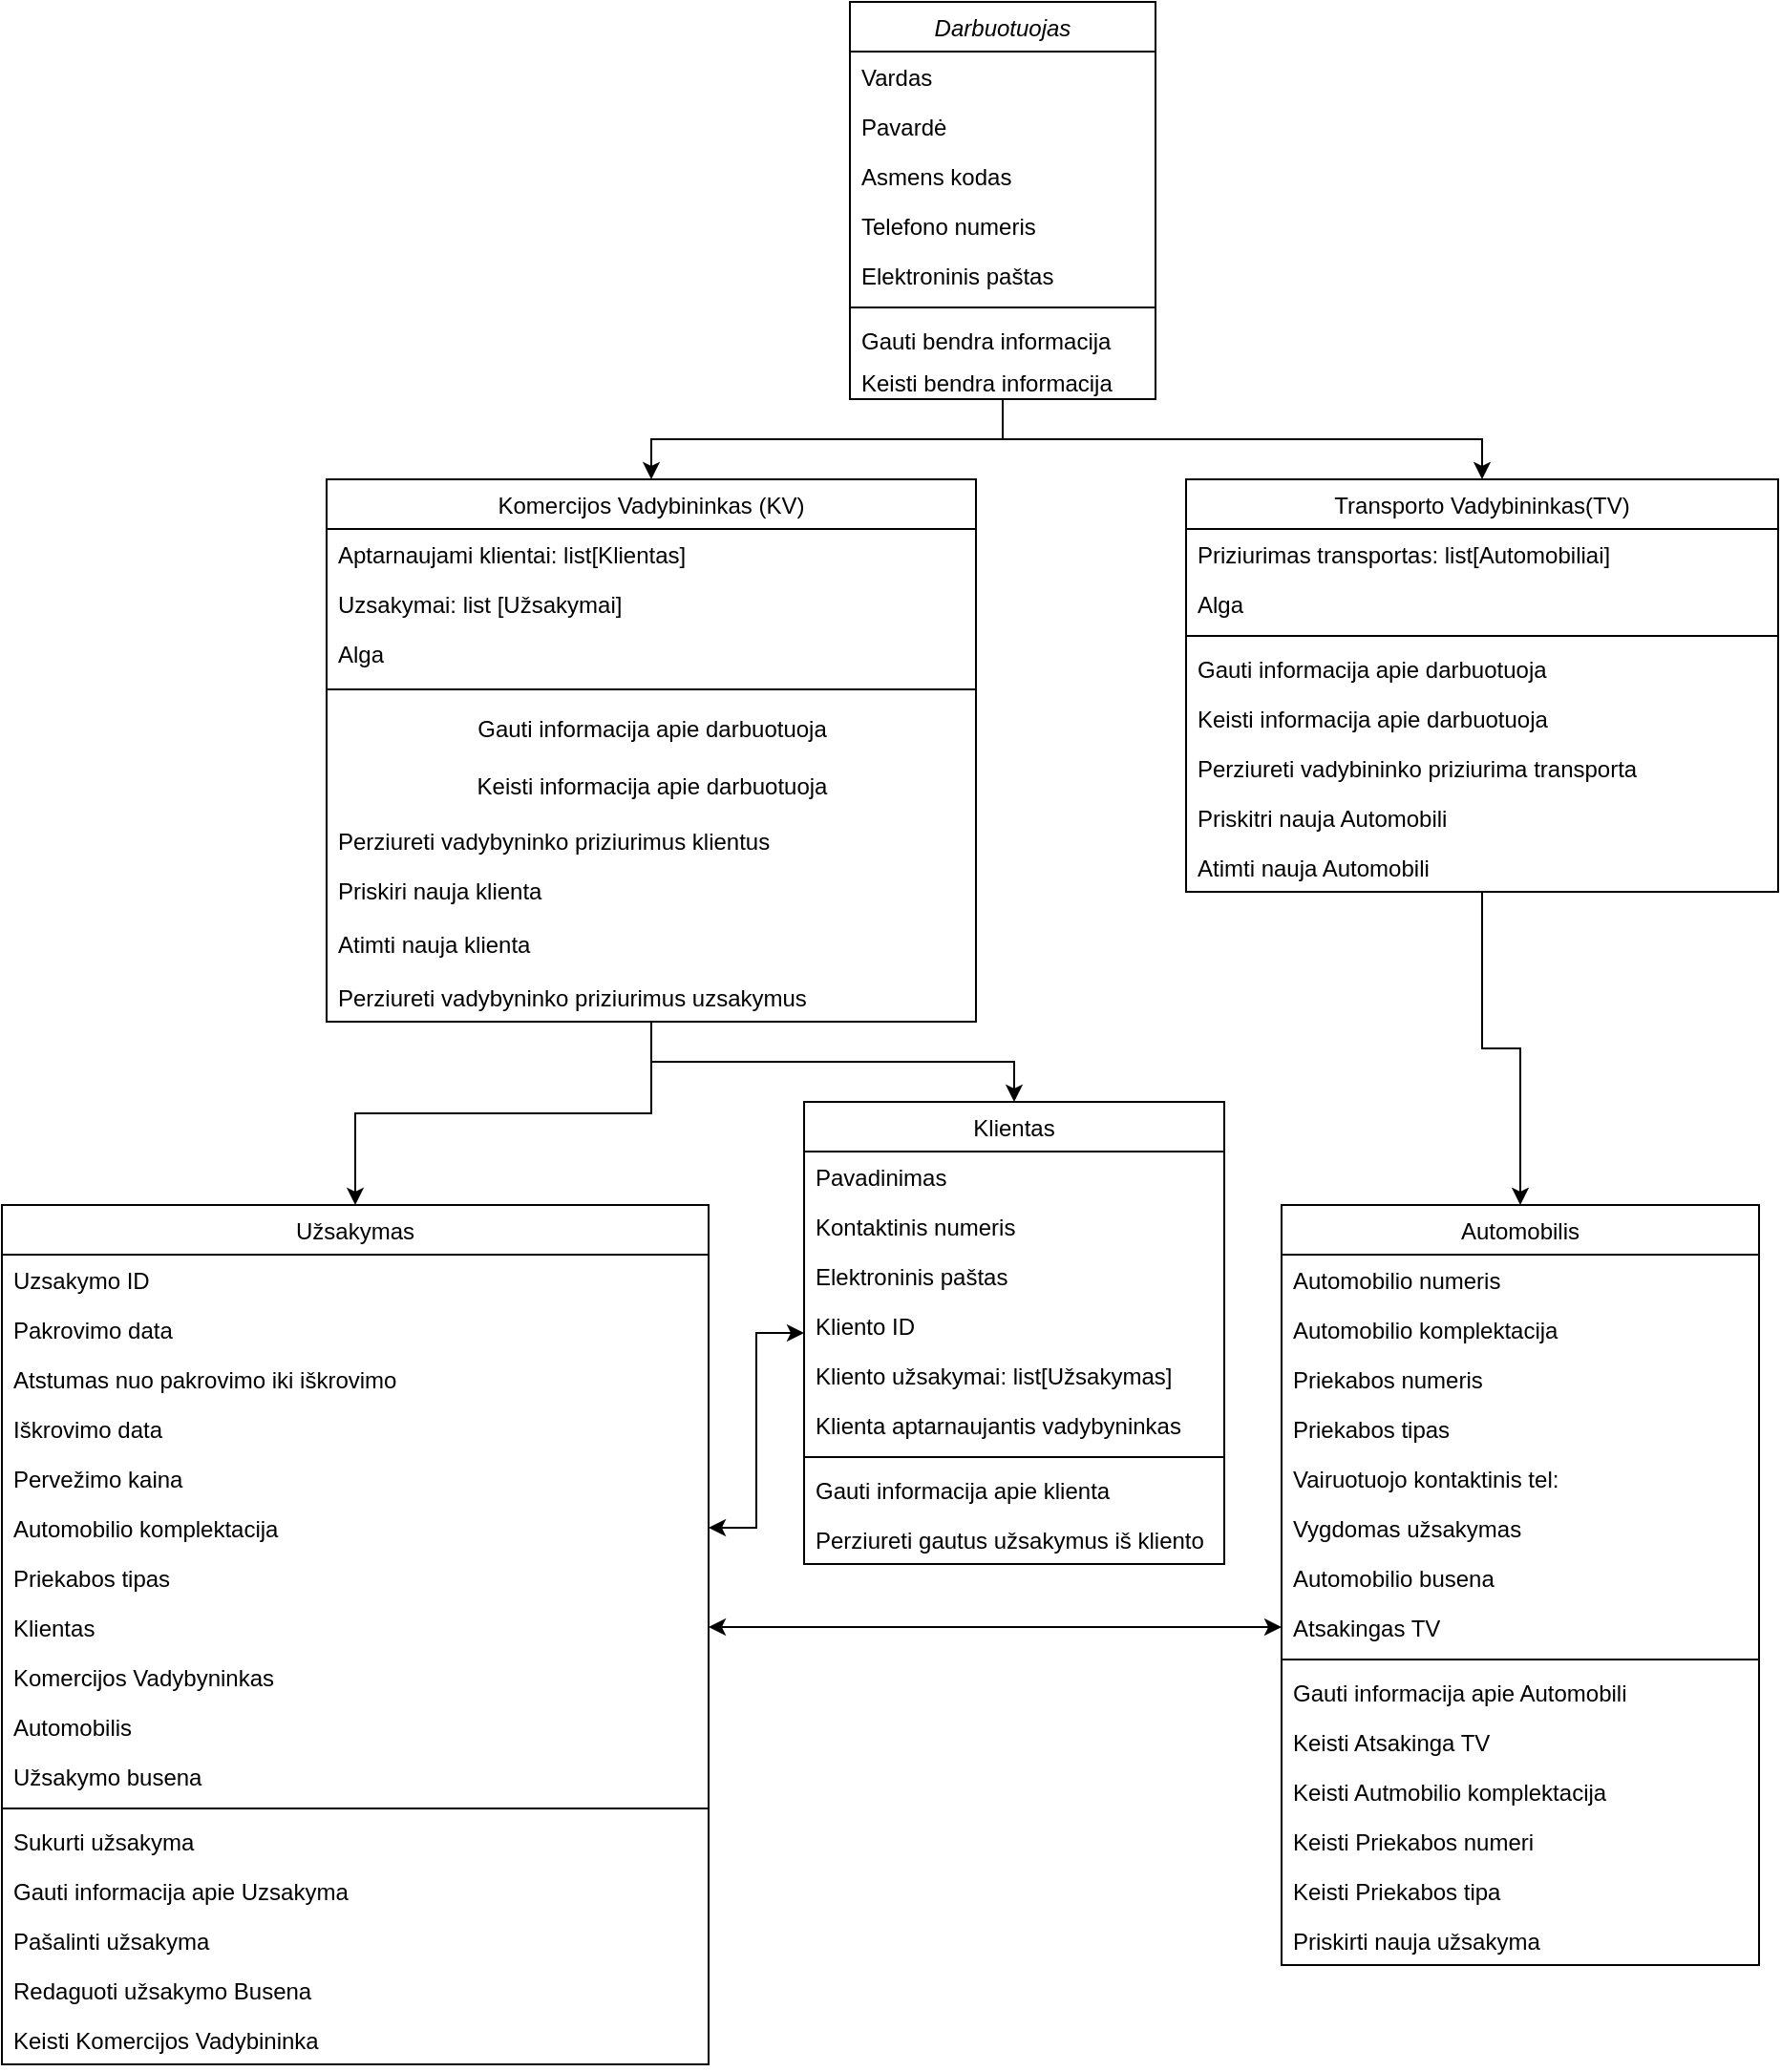 <mxfile version="24.4.10" type="device">
  <diagram id="C5RBs43oDa-KdzZeNtuy" name="Page-1">
    <mxGraphModel dx="2503" dy="2109" grid="1" gridSize="10" guides="0" tooltips="1" connect="1" arrows="1" fold="1" page="1" pageScale="1" pageWidth="827" pageHeight="1169" background="none" math="0" shadow="0">
      <root>
        <mxCell id="WIyWlLk6GJQsqaUBKTNV-0" />
        <mxCell id="WIyWlLk6GJQsqaUBKTNV-1" parent="WIyWlLk6GJQsqaUBKTNV-0" />
        <mxCell id="1IQxqNerof1kyZeijVb4-16" style="edgeStyle=orthogonalEdgeStyle;rounded=0;orthogonalLoop=1;jettySize=auto;html=1;exitX=0.5;exitY=1;exitDx=0;exitDy=0;entryX=0.5;entryY=0;entryDx=0;entryDy=0;" parent="WIyWlLk6GJQsqaUBKTNV-1" source="zkfFHV4jXpPFQw0GAbJ--0" target="zkfFHV4jXpPFQw0GAbJ--13" edge="1">
          <mxGeometry relative="1" as="geometry" />
        </mxCell>
        <mxCell id="1IQxqNerof1kyZeijVb4-63" style="edgeStyle=orthogonalEdgeStyle;rounded=0;orthogonalLoop=1;jettySize=auto;html=1;exitX=0.5;exitY=1;exitDx=0;exitDy=0;" parent="WIyWlLk6GJQsqaUBKTNV-1" source="zkfFHV4jXpPFQw0GAbJ--0" target="zkfFHV4jXpPFQw0GAbJ--6" edge="1">
          <mxGeometry relative="1" as="geometry" />
        </mxCell>
        <mxCell id="zkfFHV4jXpPFQw0GAbJ--0" value="Darbuotuojas" style="swimlane;fontStyle=2;align=center;verticalAlign=top;childLayout=stackLayout;horizontal=1;startSize=26;horizontalStack=0;resizeParent=1;resizeLast=0;collapsible=1;marginBottom=0;rounded=0;shadow=0;strokeWidth=1;" parent="WIyWlLk6GJQsqaUBKTNV-1" vertex="1">
          <mxGeometry x="444" y="-1160" width="160" height="208" as="geometry">
            <mxRectangle x="230" y="140" width="160" height="26" as="alternateBounds" />
          </mxGeometry>
        </mxCell>
        <mxCell id="zkfFHV4jXpPFQw0GAbJ--1" value="Vardas" style="text;align=left;verticalAlign=top;spacingLeft=4;spacingRight=4;overflow=hidden;rotatable=0;points=[[0,0.5],[1,0.5]];portConstraint=eastwest;" parent="zkfFHV4jXpPFQw0GAbJ--0" vertex="1">
          <mxGeometry y="26" width="160" height="26" as="geometry" />
        </mxCell>
        <mxCell id="zkfFHV4jXpPFQw0GAbJ--2" value="Pavardė" style="text;align=left;verticalAlign=top;spacingLeft=4;spacingRight=4;overflow=hidden;rotatable=0;points=[[0,0.5],[1,0.5]];portConstraint=eastwest;rounded=0;shadow=0;html=0;" parent="zkfFHV4jXpPFQw0GAbJ--0" vertex="1">
          <mxGeometry y="52" width="160" height="26" as="geometry" />
        </mxCell>
        <mxCell id="zkfFHV4jXpPFQw0GAbJ--3" value="Asmens kodas" style="text;align=left;verticalAlign=top;spacingLeft=4;spacingRight=4;overflow=hidden;rotatable=0;points=[[0,0.5],[1,0.5]];portConstraint=eastwest;rounded=0;shadow=0;html=0;" parent="zkfFHV4jXpPFQw0GAbJ--0" vertex="1">
          <mxGeometry y="78" width="160" height="26" as="geometry" />
        </mxCell>
        <mxCell id="1IQxqNerof1kyZeijVb4-0" value="Telefono numeris" style="text;align=left;verticalAlign=top;spacingLeft=4;spacingRight=4;overflow=hidden;rotatable=0;points=[[0,0.5],[1,0.5]];portConstraint=eastwest;rounded=0;shadow=0;html=0;" parent="zkfFHV4jXpPFQw0GAbJ--0" vertex="1">
          <mxGeometry y="104" width="160" height="26" as="geometry" />
        </mxCell>
        <mxCell id="1IQxqNerof1kyZeijVb4-75" value="Elektroninis paštas" style="text;align=left;verticalAlign=top;spacingLeft=4;spacingRight=4;overflow=hidden;rotatable=0;points=[[0,0.5],[1,0.5]];portConstraint=eastwest;" parent="zkfFHV4jXpPFQw0GAbJ--0" vertex="1">
          <mxGeometry y="130" width="160" height="26" as="geometry" />
        </mxCell>
        <mxCell id="zkfFHV4jXpPFQw0GAbJ--4" value="" style="line;html=1;strokeWidth=1;align=left;verticalAlign=middle;spacingTop=-1;spacingLeft=3;spacingRight=3;rotatable=0;labelPosition=right;points=[];portConstraint=eastwest;" parent="zkfFHV4jXpPFQw0GAbJ--0" vertex="1">
          <mxGeometry y="156" width="160" height="8" as="geometry" />
        </mxCell>
        <mxCell id="1IQxqNerof1kyZeijVb4-80" value="Gauti bendra informacija" style="text;align=left;verticalAlign=top;spacingLeft=4;spacingRight=4;overflow=hidden;rotatable=0;points=[[0,0.5],[1,0.5]];portConstraint=eastwest;" parent="zkfFHV4jXpPFQw0GAbJ--0" vertex="1">
          <mxGeometry y="164" width="160" height="22" as="geometry" />
        </mxCell>
        <mxCell id="zkfFHV4jXpPFQw0GAbJ--5" value="Keisti bendra informacija" style="text;align=left;verticalAlign=top;spacingLeft=4;spacingRight=4;overflow=hidden;rotatable=0;points=[[0,0.5],[1,0.5]];portConstraint=eastwest;" parent="zkfFHV4jXpPFQw0GAbJ--0" vertex="1">
          <mxGeometry y="186" width="160" height="22" as="geometry" />
        </mxCell>
        <mxCell id="1IQxqNerof1kyZeijVb4-66" style="edgeStyle=orthogonalEdgeStyle;rounded=0;orthogonalLoop=1;jettySize=auto;html=1;exitX=0.5;exitY=1;exitDx=0;exitDy=0;entryX=0.5;entryY=0;entryDx=0;entryDy=0;" parent="WIyWlLk6GJQsqaUBKTNV-1" source="zkfFHV4jXpPFQw0GAbJ--6" target="1IQxqNerof1kyZeijVb4-40" edge="1">
          <mxGeometry relative="1" as="geometry" />
        </mxCell>
        <mxCell id="zkfFHV4jXpPFQw0GAbJ--6" value="Transporto Vadybininkas(TV)" style="swimlane;fontStyle=0;align=center;verticalAlign=top;childLayout=stackLayout;horizontal=1;startSize=26;horizontalStack=0;resizeParent=1;resizeLast=0;collapsible=1;marginBottom=0;rounded=0;shadow=0;strokeWidth=1;" parent="WIyWlLk6GJQsqaUBKTNV-1" vertex="1">
          <mxGeometry x="620" y="-910" width="310" height="216" as="geometry">
            <mxRectangle x="130" y="380" width="160" height="26" as="alternateBounds" />
          </mxGeometry>
        </mxCell>
        <mxCell id="1IQxqNerof1kyZeijVb4-20" value="Priziurimas transportas: list[Automobiliai]" style="text;align=left;verticalAlign=top;spacingLeft=4;spacingRight=4;overflow=hidden;rotatable=0;points=[[0,0.5],[1,0.5]];portConstraint=eastwest;" parent="zkfFHV4jXpPFQw0GAbJ--6" vertex="1">
          <mxGeometry y="26" width="310" height="26" as="geometry" />
        </mxCell>
        <mxCell id="zkfFHV4jXpPFQw0GAbJ--8" value="Alga" style="text;align=left;verticalAlign=top;spacingLeft=4;spacingRight=4;overflow=hidden;rotatable=0;points=[[0,0.5],[1,0.5]];portConstraint=eastwest;rounded=0;shadow=0;html=0;" parent="zkfFHV4jXpPFQw0GAbJ--6" vertex="1">
          <mxGeometry y="52" width="310" height="26" as="geometry" />
        </mxCell>
        <mxCell id="zkfFHV4jXpPFQw0GAbJ--9" value="" style="line;html=1;strokeWidth=1;align=left;verticalAlign=middle;spacingTop=-1;spacingLeft=3;spacingRight=3;rotatable=0;labelPosition=right;points=[];portConstraint=eastwest;" parent="zkfFHV4jXpPFQw0GAbJ--6" vertex="1">
          <mxGeometry y="78" width="310" height="8" as="geometry" />
        </mxCell>
        <mxCell id="1IQxqNerof1kyZeijVb4-24" value="Gauti informacija apie darbuotuoja" style="text;align=left;verticalAlign=top;spacingLeft=4;spacingRight=4;overflow=hidden;rotatable=0;points=[[0,0.5],[1,0.5]];portConstraint=eastwest;rounded=0;shadow=0;html=0;" parent="zkfFHV4jXpPFQw0GAbJ--6" vertex="1">
          <mxGeometry y="86" width="310" height="26" as="geometry" />
        </mxCell>
        <mxCell id="1IQxqNerof1kyZeijVb4-81" value="Keisti informacija apie darbuotuoja" style="text;align=left;verticalAlign=top;spacingLeft=4;spacingRight=4;overflow=hidden;rotatable=0;points=[[0,0.5],[1,0.5]];portConstraint=eastwest;rounded=0;shadow=0;html=0;" parent="zkfFHV4jXpPFQw0GAbJ--6" vertex="1">
          <mxGeometry y="112" width="310" height="26" as="geometry" />
        </mxCell>
        <mxCell id="1IQxqNerof1kyZeijVb4-25" value="Perziureti vadybininko priziurima transporta " style="text;align=left;verticalAlign=top;spacingLeft=4;spacingRight=4;overflow=hidden;rotatable=0;points=[[0,0.5],[1,0.5]];portConstraint=eastwest;rounded=0;shadow=0;html=0;" parent="zkfFHV4jXpPFQw0GAbJ--6" vertex="1">
          <mxGeometry y="138" width="310" height="26" as="geometry" />
        </mxCell>
        <mxCell id="1IQxqNerof1kyZeijVb4-76" value="Priskitri nauja Automobili" style="text;align=left;verticalAlign=top;spacingLeft=4;spacingRight=4;overflow=hidden;rotatable=0;points=[[0,0.5],[1,0.5]];portConstraint=eastwest;rounded=0;shadow=0;html=0;" parent="zkfFHV4jXpPFQw0GAbJ--6" vertex="1">
          <mxGeometry y="164" width="310" height="26" as="geometry" />
        </mxCell>
        <mxCell id="R33RQH4Gj8EaOs6QEGmN-27" value="Atimti nauja Automobili" style="text;align=left;verticalAlign=top;spacingLeft=4;spacingRight=4;overflow=hidden;rotatable=0;points=[[0,0.5],[1,0.5]];portConstraint=eastwest;rounded=0;shadow=0;html=0;" vertex="1" parent="zkfFHV4jXpPFQw0GAbJ--6">
          <mxGeometry y="190" width="310" height="26" as="geometry" />
        </mxCell>
        <mxCell id="R33RQH4Gj8EaOs6QEGmN-24" style="edgeStyle=orthogonalEdgeStyle;rounded=0;orthogonalLoop=1;jettySize=auto;html=1;exitX=0.5;exitY=1;exitDx=0;exitDy=0;entryX=0.5;entryY=0;entryDx=0;entryDy=0;" edge="1" parent="WIyWlLk6GJQsqaUBKTNV-1" source="zkfFHV4jXpPFQw0GAbJ--13" target="1IQxqNerof1kyZeijVb4-31">
          <mxGeometry relative="1" as="geometry" />
        </mxCell>
        <mxCell id="zkfFHV4jXpPFQw0GAbJ--13" value="Komercijos Vadybininkas (KV)" style="swimlane;fontStyle=0;align=center;verticalAlign=top;childLayout=stackLayout;horizontal=1;startSize=26;horizontalStack=0;resizeParent=1;resizeLast=0;collapsible=1;marginBottom=0;rounded=0;shadow=0;strokeWidth=1;" parent="WIyWlLk6GJQsqaUBKTNV-1" vertex="1">
          <mxGeometry x="170" y="-910" width="340" height="284" as="geometry">
            <mxRectangle x="340" y="380" width="170" height="26" as="alternateBounds" />
          </mxGeometry>
        </mxCell>
        <mxCell id="1IQxqNerof1kyZeijVb4-23" value="Aptarnaujami klientai: list[Klientas]" style="text;align=left;verticalAlign=top;spacingLeft=4;spacingRight=4;overflow=hidden;rotatable=0;points=[[0,0.5],[1,0.5]];portConstraint=eastwest;" parent="zkfFHV4jXpPFQw0GAbJ--13" vertex="1">
          <mxGeometry y="26" width="340" height="26" as="geometry" />
        </mxCell>
        <mxCell id="1IQxqNerof1kyZeijVb4-26" value="Uzsakymai: list [Užsakymai]" style="text;align=left;verticalAlign=top;spacingLeft=4;spacingRight=4;overflow=hidden;rotatable=0;points=[[0,0.5],[1,0.5]];portConstraint=eastwest;" parent="zkfFHV4jXpPFQw0GAbJ--13" vertex="1">
          <mxGeometry y="52" width="340" height="26" as="geometry" />
        </mxCell>
        <mxCell id="zkfFHV4jXpPFQw0GAbJ--14" value="Alga" style="text;align=left;verticalAlign=top;spacingLeft=4;spacingRight=4;overflow=hidden;rotatable=0;points=[[0,0.5],[1,0.5]];portConstraint=eastwest;" parent="zkfFHV4jXpPFQw0GAbJ--13" vertex="1">
          <mxGeometry y="78" width="340" height="26" as="geometry" />
        </mxCell>
        <mxCell id="zkfFHV4jXpPFQw0GAbJ--15" value="" style="line;html=1;strokeWidth=1;align=left;verticalAlign=middle;spacingTop=-1;spacingLeft=3;spacingRight=3;rotatable=0;labelPosition=right;points=[];portConstraint=eastwest;" parent="zkfFHV4jXpPFQw0GAbJ--13" vertex="1">
          <mxGeometry y="104" width="340" height="12" as="geometry" />
        </mxCell>
        <mxCell id="1IQxqNerof1kyZeijVb4-28" value="Gauti informacija apie darbuotuoja" style="text;html=1;align=center;verticalAlign=middle;resizable=0;points=[];autosize=1;strokeColor=none;fillColor=none;" parent="zkfFHV4jXpPFQw0GAbJ--13" vertex="1">
          <mxGeometry y="116" width="340" height="30" as="geometry" />
        </mxCell>
        <mxCell id="1IQxqNerof1kyZeijVb4-82" value="Keisti informacija apie darbuotuoja" style="text;html=1;align=center;verticalAlign=middle;resizable=0;points=[];autosize=1;strokeColor=none;fillColor=none;" parent="zkfFHV4jXpPFQw0GAbJ--13" vertex="1">
          <mxGeometry y="146" width="340" height="30" as="geometry" />
        </mxCell>
        <mxCell id="1IQxqNerof1kyZeijVb4-29" value="Perziureti vadybyninko priziurimus klientus" style="text;align=left;verticalAlign=top;spacingLeft=4;spacingRight=4;overflow=hidden;rotatable=0;points=[[0,0.5],[1,0.5]];portConstraint=eastwest;" parent="zkfFHV4jXpPFQw0GAbJ--13" vertex="1">
          <mxGeometry y="176" width="340" height="26" as="geometry" />
        </mxCell>
        <mxCell id="1IQxqNerof1kyZeijVb4-77" value="Priskiri nauja klienta " style="text;align=left;verticalAlign=top;spacingLeft=4;spacingRight=4;overflow=hidden;rotatable=0;points=[[0,0.5],[1,0.5]];portConstraint=eastwest;" parent="zkfFHV4jXpPFQw0GAbJ--13" vertex="1">
          <mxGeometry y="202" width="340" height="28" as="geometry" />
        </mxCell>
        <mxCell id="R33RQH4Gj8EaOs6QEGmN-26" value="Atimti nauja klienta" style="text;align=left;verticalAlign=top;spacingLeft=4;spacingRight=4;overflow=hidden;rotatable=0;points=[[0,0.5],[1,0.5]];portConstraint=eastwest;" vertex="1" parent="zkfFHV4jXpPFQw0GAbJ--13">
          <mxGeometry y="230" width="340" height="28" as="geometry" />
        </mxCell>
        <mxCell id="1IQxqNerof1kyZeijVb4-30" value="Perziureti vadybyninko priziurimus uzsakymus" style="text;align=left;verticalAlign=top;spacingLeft=4;spacingRight=4;overflow=hidden;rotatable=0;points=[[0,0.5],[1,0.5]];portConstraint=eastwest;" parent="zkfFHV4jXpPFQw0GAbJ--13" vertex="1">
          <mxGeometry y="258" width="340" height="26" as="geometry" />
        </mxCell>
        <mxCell id="1IQxqNerof1kyZeijVb4-31" value="Užsakymas" style="swimlane;fontStyle=0;align=center;verticalAlign=top;childLayout=stackLayout;horizontal=1;startSize=26;horizontalStack=0;resizeParent=1;resizeLast=0;collapsible=1;marginBottom=0;rounded=0;shadow=0;strokeWidth=1;" parent="WIyWlLk6GJQsqaUBKTNV-1" vertex="1">
          <mxGeometry y="-530" width="370" height="450" as="geometry">
            <mxRectangle x="550" y="140" width="160" height="26" as="alternateBounds" />
          </mxGeometry>
        </mxCell>
        <mxCell id="1IQxqNerof1kyZeijVb4-32" value="Uzsakymo ID" style="text;align=left;verticalAlign=top;spacingLeft=4;spacingRight=4;overflow=hidden;rotatable=0;points=[[0,0.5],[1,0.5]];portConstraint=eastwest;" parent="1IQxqNerof1kyZeijVb4-31" vertex="1">
          <mxGeometry y="26" width="370" height="26" as="geometry" />
        </mxCell>
        <mxCell id="1IQxqNerof1kyZeijVb4-33" value="Pakrovimo data" style="text;align=left;verticalAlign=top;spacingLeft=4;spacingRight=4;overflow=hidden;rotatable=0;points=[[0,0.5],[1,0.5]];portConstraint=eastwest;rounded=0;shadow=0;html=0;" parent="1IQxqNerof1kyZeijVb4-31" vertex="1">
          <mxGeometry y="52" width="370" height="26" as="geometry" />
        </mxCell>
        <mxCell id="1IQxqNerof1kyZeijVb4-69" value="Atstumas nuo pakrovimo iki iškrovimo" style="text;align=left;verticalAlign=top;spacingLeft=4;spacingRight=4;overflow=hidden;rotatable=0;points=[[0,0.5],[1,0.5]];portConstraint=eastwest;rounded=0;shadow=0;html=0;" parent="1IQxqNerof1kyZeijVb4-31" vertex="1">
          <mxGeometry y="78" width="370" height="26" as="geometry" />
        </mxCell>
        <mxCell id="1IQxqNerof1kyZeijVb4-68" value="Iškrovimo data" style="text;align=left;verticalAlign=top;spacingLeft=4;spacingRight=4;overflow=hidden;rotatable=0;points=[[0,0.5],[1,0.5]];portConstraint=eastwest;rounded=0;shadow=0;html=0;" parent="1IQxqNerof1kyZeijVb4-31" vertex="1">
          <mxGeometry y="104" width="370" height="26" as="geometry" />
        </mxCell>
        <mxCell id="1IQxqNerof1kyZeijVb4-34" value="Pervežimo kaina" style="text;align=left;verticalAlign=top;spacingLeft=4;spacingRight=4;overflow=hidden;rotatable=0;points=[[0,0.5],[1,0.5]];portConstraint=eastwest;rounded=0;shadow=0;html=0;" parent="1IQxqNerof1kyZeijVb4-31" vertex="1">
          <mxGeometry y="130" width="370" height="26" as="geometry" />
        </mxCell>
        <mxCell id="1IQxqNerof1kyZeijVb4-35" value="Automobilio komplektacija" style="text;align=left;verticalAlign=top;spacingLeft=4;spacingRight=4;overflow=hidden;rotatable=0;points=[[0,0.5],[1,0.5]];portConstraint=eastwest;rounded=0;shadow=0;html=0;" parent="1IQxqNerof1kyZeijVb4-31" vertex="1">
          <mxGeometry y="156" width="370" height="26" as="geometry" />
        </mxCell>
        <mxCell id="1IQxqNerof1kyZeijVb4-70" value="Priekabos tipas" style="text;align=left;verticalAlign=top;spacingLeft=4;spacingRight=4;overflow=hidden;rotatable=0;points=[[0,0.5],[1,0.5]];portConstraint=eastwest;rounded=0;shadow=0;html=0;" parent="1IQxqNerof1kyZeijVb4-31" vertex="1">
          <mxGeometry y="182" width="370" height="26" as="geometry" />
        </mxCell>
        <mxCell id="1IQxqNerof1kyZeijVb4-73" value="Klientas" style="text;align=left;verticalAlign=top;spacingLeft=4;spacingRight=4;overflow=hidden;rotatable=0;points=[[0,0.5],[1,0.5]];portConstraint=eastwest;rounded=0;shadow=0;html=0;" parent="1IQxqNerof1kyZeijVb4-31" vertex="1">
          <mxGeometry y="208" width="370" height="26" as="geometry" />
        </mxCell>
        <mxCell id="1IQxqNerof1kyZeijVb4-72" value="Komercijos Vadybyninkas" style="text;align=left;verticalAlign=top;spacingLeft=4;spacingRight=4;overflow=hidden;rotatable=0;points=[[0,0.5],[1,0.5]];portConstraint=eastwest;rounded=0;shadow=0;html=0;" parent="1IQxqNerof1kyZeijVb4-31" vertex="1">
          <mxGeometry y="234" width="370" height="26" as="geometry" />
        </mxCell>
        <mxCell id="1IQxqNerof1kyZeijVb4-71" value="Automobilis" style="text;align=left;verticalAlign=top;spacingLeft=4;spacingRight=4;overflow=hidden;rotatable=0;points=[[0,0.5],[1,0.5]];portConstraint=eastwest;rounded=0;shadow=0;html=0;" parent="1IQxqNerof1kyZeijVb4-31" vertex="1">
          <mxGeometry y="260" width="370" height="26" as="geometry" />
        </mxCell>
        <mxCell id="1IQxqNerof1kyZeijVb4-36" value="Užsakymo busena" style="text;align=left;verticalAlign=top;spacingLeft=4;spacingRight=4;overflow=hidden;rotatable=0;points=[[0,0.5],[1,0.5]];portConstraint=eastwest;rounded=0;shadow=0;html=0;" parent="1IQxqNerof1kyZeijVb4-31" vertex="1">
          <mxGeometry y="286" width="370" height="26" as="geometry" />
        </mxCell>
        <mxCell id="1IQxqNerof1kyZeijVb4-37" value="" style="line;html=1;strokeWidth=1;align=left;verticalAlign=middle;spacingTop=-1;spacingLeft=3;spacingRight=3;rotatable=0;labelPosition=right;points=[];portConstraint=eastwest;" parent="1IQxqNerof1kyZeijVb4-31" vertex="1">
          <mxGeometry y="312" width="370" height="8" as="geometry" />
        </mxCell>
        <mxCell id="1IQxqNerof1kyZeijVb4-38" value="Sukurti užsakyma" style="text;align=left;verticalAlign=top;spacingLeft=4;spacingRight=4;overflow=hidden;rotatable=0;points=[[0,0.5],[1,0.5]];portConstraint=eastwest;" parent="1IQxqNerof1kyZeijVb4-31" vertex="1">
          <mxGeometry y="320" width="370" height="26" as="geometry" />
        </mxCell>
        <mxCell id="R33RQH4Gj8EaOs6QEGmN-29" value="Gauti informacija apie Uzsakyma" style="text;align=left;verticalAlign=top;spacingLeft=4;spacingRight=4;overflow=hidden;rotatable=0;points=[[0,0.5],[1,0.5]];portConstraint=eastwest;" vertex="1" parent="1IQxqNerof1kyZeijVb4-31">
          <mxGeometry y="346" width="370" height="26" as="geometry" />
        </mxCell>
        <mxCell id="lG9l3AgN7c1VvWPnp3Uq-0" value="Pašalinti užsakyma" style="text;align=left;verticalAlign=top;spacingLeft=4;spacingRight=4;overflow=hidden;rotatable=0;points=[[0,0.5],[1,0.5]];portConstraint=eastwest;" parent="1IQxqNerof1kyZeijVb4-31" vertex="1">
          <mxGeometry y="372" width="370" height="26" as="geometry" />
        </mxCell>
        <mxCell id="1IQxqNerof1kyZeijVb4-85" value="Redaguoti užsakymo Busena" style="text;align=left;verticalAlign=top;spacingLeft=4;spacingRight=4;overflow=hidden;rotatable=0;points=[[0,0.5],[1,0.5]];portConstraint=eastwest;" parent="1IQxqNerof1kyZeijVb4-31" vertex="1">
          <mxGeometry y="398" width="370" height="26" as="geometry" />
        </mxCell>
        <mxCell id="R33RQH4Gj8EaOs6QEGmN-17" value="Keisti Komercijos Vadybininka" style="text;align=left;verticalAlign=top;spacingLeft=4;spacingRight=4;overflow=hidden;rotatable=0;points=[[0,0.5],[1,0.5]];portConstraint=eastwest;" vertex="1" parent="1IQxqNerof1kyZeijVb4-31">
          <mxGeometry y="424" width="370" height="26" as="geometry" />
        </mxCell>
        <mxCell id="1IQxqNerof1kyZeijVb4-40" value="Automobilis" style="swimlane;fontStyle=0;align=center;verticalAlign=top;childLayout=stackLayout;horizontal=1;startSize=26;horizontalStack=0;resizeParent=1;resizeLast=0;collapsible=1;marginBottom=0;rounded=0;shadow=0;strokeWidth=1;" parent="WIyWlLk6GJQsqaUBKTNV-1" vertex="1">
          <mxGeometry x="670" y="-530" width="250" height="398" as="geometry">
            <mxRectangle x="550" y="140" width="160" height="26" as="alternateBounds" />
          </mxGeometry>
        </mxCell>
        <mxCell id="1IQxqNerof1kyZeijVb4-41" value="Automobilio numeris" style="text;align=left;verticalAlign=top;spacingLeft=4;spacingRight=4;overflow=hidden;rotatable=0;points=[[0,0.5],[1,0.5]];portConstraint=eastwest;" parent="1IQxqNerof1kyZeijVb4-40" vertex="1">
          <mxGeometry y="26" width="250" height="26" as="geometry" />
        </mxCell>
        <mxCell id="1IQxqNerof1kyZeijVb4-54" value="Automobilio komplektacija" style="text;align=left;verticalAlign=top;spacingLeft=4;spacingRight=4;overflow=hidden;rotatable=0;points=[[0,0.5],[1,0.5]];portConstraint=eastwest;" parent="1IQxqNerof1kyZeijVb4-40" vertex="1">
          <mxGeometry y="52" width="250" height="26" as="geometry" />
        </mxCell>
        <mxCell id="1IQxqNerof1kyZeijVb4-44" value="Priekabos numeris" style="text;align=left;verticalAlign=top;spacingLeft=4;spacingRight=4;overflow=hidden;rotatable=0;points=[[0,0.5],[1,0.5]];portConstraint=eastwest;rounded=0;shadow=0;html=0;" parent="1IQxqNerof1kyZeijVb4-40" vertex="1">
          <mxGeometry y="78" width="250" height="26" as="geometry" />
        </mxCell>
        <mxCell id="1IQxqNerof1kyZeijVb4-53" value="Priekabos tipas" style="text;align=left;verticalAlign=top;spacingLeft=4;spacingRight=4;overflow=hidden;rotatable=0;points=[[0,0.5],[1,0.5]];portConstraint=eastwest;rounded=0;shadow=0;html=0;" parent="1IQxqNerof1kyZeijVb4-40" vertex="1">
          <mxGeometry y="104" width="250" height="26" as="geometry" />
        </mxCell>
        <mxCell id="1IQxqNerof1kyZeijVb4-55" value="Vairuotuojo kontaktinis tel:" style="text;align=left;verticalAlign=top;spacingLeft=4;spacingRight=4;overflow=hidden;rotatable=0;points=[[0,0.5],[1,0.5]];portConstraint=eastwest;rounded=0;shadow=0;html=0;" parent="1IQxqNerof1kyZeijVb4-40" vertex="1">
          <mxGeometry y="130" width="250" height="26" as="geometry" />
        </mxCell>
        <mxCell id="1IQxqNerof1kyZeijVb4-56" value="Vygdomas užsakymas" style="text;align=left;verticalAlign=top;spacingLeft=4;spacingRight=4;overflow=hidden;rotatable=0;points=[[0,0.5],[1,0.5]];portConstraint=eastwest;rounded=0;shadow=0;html=0;" parent="1IQxqNerof1kyZeijVb4-40" vertex="1">
          <mxGeometry y="156" width="250" height="26" as="geometry" />
        </mxCell>
        <mxCell id="1IQxqNerof1kyZeijVb4-45" value="Automobilio busena" style="text;align=left;verticalAlign=top;spacingLeft=4;spacingRight=4;overflow=hidden;rotatable=0;points=[[0,0.5],[1,0.5]];portConstraint=eastwest;rounded=0;shadow=0;html=0;" parent="1IQxqNerof1kyZeijVb4-40" vertex="1">
          <mxGeometry y="182" width="250" height="26" as="geometry" />
        </mxCell>
        <mxCell id="1IQxqNerof1kyZeijVb4-74" value="Atsakingas TV" style="text;align=left;verticalAlign=top;spacingLeft=4;spacingRight=4;overflow=hidden;rotatable=0;points=[[0,0.5],[1,0.5]];portConstraint=eastwest;rounded=0;shadow=0;html=0;" parent="1IQxqNerof1kyZeijVb4-40" vertex="1">
          <mxGeometry y="208" width="250" height="26" as="geometry" />
        </mxCell>
        <mxCell id="1IQxqNerof1kyZeijVb4-46" value="" style="line;html=1;strokeWidth=1;align=left;verticalAlign=middle;spacingTop=-1;spacingLeft=3;spacingRight=3;rotatable=0;labelPosition=right;points=[];portConstraint=eastwest;" parent="1IQxqNerof1kyZeijVb4-40" vertex="1">
          <mxGeometry y="234" width="250" height="8" as="geometry" />
        </mxCell>
        <mxCell id="1IQxqNerof1kyZeijVb4-47" value="Gauti informacija apie Automobili" style="text;align=left;verticalAlign=top;spacingLeft=4;spacingRight=4;overflow=hidden;rotatable=0;points=[[0,0.5],[1,0.5]];portConstraint=eastwest;" parent="1IQxqNerof1kyZeijVb4-40" vertex="1">
          <mxGeometry y="242" width="250" height="26" as="geometry" />
        </mxCell>
        <mxCell id="1IQxqNerof1kyZeijVb4-86" value="Keisti Atsakinga TV" style="text;align=left;verticalAlign=top;spacingLeft=4;spacingRight=4;overflow=hidden;rotatable=0;points=[[0,0.5],[1,0.5]];portConstraint=eastwest;" parent="1IQxqNerof1kyZeijVb4-40" vertex="1">
          <mxGeometry y="268" width="250" height="26" as="geometry" />
        </mxCell>
        <mxCell id="R33RQH4Gj8EaOs6QEGmN-19" value="Keisti Autmobilio komplektacija" style="text;align=left;verticalAlign=top;spacingLeft=4;spacingRight=4;overflow=hidden;rotatable=0;points=[[0,0.5],[1,0.5]];portConstraint=eastwest;" vertex="1" parent="1IQxqNerof1kyZeijVb4-40">
          <mxGeometry y="294" width="250" height="26" as="geometry" />
        </mxCell>
        <mxCell id="R33RQH4Gj8EaOs6QEGmN-20" value="Keisti Priekabos numeri" style="text;align=left;verticalAlign=top;spacingLeft=4;spacingRight=4;overflow=hidden;rotatable=0;points=[[0,0.5],[1,0.5]];portConstraint=eastwest;" vertex="1" parent="1IQxqNerof1kyZeijVb4-40">
          <mxGeometry y="320" width="250" height="26" as="geometry" />
        </mxCell>
        <mxCell id="R33RQH4Gj8EaOs6QEGmN-21" value="Keisti Priekabos tipa" style="text;align=left;verticalAlign=top;spacingLeft=4;spacingRight=4;overflow=hidden;rotatable=0;points=[[0,0.5],[1,0.5]];portConstraint=eastwest;" vertex="1" parent="1IQxqNerof1kyZeijVb4-40">
          <mxGeometry y="346" width="250" height="26" as="geometry" />
        </mxCell>
        <mxCell id="1IQxqNerof1kyZeijVb4-48" value="Priskirti nauja užsakyma" style="text;align=left;verticalAlign=top;spacingLeft=4;spacingRight=4;overflow=hidden;rotatable=0;points=[[0,0.5],[1,0.5]];portConstraint=eastwest;" parent="1IQxqNerof1kyZeijVb4-40" vertex="1">
          <mxGeometry y="372" width="250" height="26" as="geometry" />
        </mxCell>
        <mxCell id="R33RQH4Gj8EaOs6QEGmN-0" value="" style="edgeStyle=orthogonalEdgeStyle;rounded=0;orthogonalLoop=1;jettySize=auto;html=1;exitX=0.5;exitY=1;exitDx=0;exitDy=0;entryX=0.5;entryY=0;entryDx=0;entryDy=0;" edge="1" parent="WIyWlLk6GJQsqaUBKTNV-1" source="zkfFHV4jXpPFQw0GAbJ--13" target="zkfFHV4jXpPFQw0GAbJ--17">
          <mxGeometry relative="1" as="geometry">
            <mxPoint x="190" y="-640" as="sourcePoint" />
            <mxPoint x="435" y="-380" as="targetPoint" />
          </mxGeometry>
        </mxCell>
        <mxCell id="R33RQH4Gj8EaOs6QEGmN-25" style="edgeStyle=orthogonalEdgeStyle;rounded=0;orthogonalLoop=1;jettySize=auto;html=1;entryX=1;entryY=0.5;entryDx=0;entryDy=0;startArrow=classic;startFill=1;" edge="1" parent="WIyWlLk6GJQsqaUBKTNV-1" source="zkfFHV4jXpPFQw0GAbJ--17" target="1IQxqNerof1kyZeijVb4-35">
          <mxGeometry relative="1" as="geometry" />
        </mxCell>
        <mxCell id="zkfFHV4jXpPFQw0GAbJ--17" value="Klientas" style="swimlane;fontStyle=0;align=center;verticalAlign=top;childLayout=stackLayout;horizontal=1;startSize=26;horizontalStack=0;resizeParent=1;resizeLast=0;collapsible=1;marginBottom=0;rounded=0;shadow=0;strokeWidth=1;" parent="WIyWlLk6GJQsqaUBKTNV-1" vertex="1">
          <mxGeometry x="420" y="-584" width="220" height="242" as="geometry">
            <mxRectangle x="550" y="140" width="160" height="26" as="alternateBounds" />
          </mxGeometry>
        </mxCell>
        <mxCell id="zkfFHV4jXpPFQw0GAbJ--18" value="Pavadinimas" style="text;align=left;verticalAlign=top;spacingLeft=4;spacingRight=4;overflow=hidden;rotatable=0;points=[[0,0.5],[1,0.5]];portConstraint=eastwest;" parent="zkfFHV4jXpPFQw0GAbJ--17" vertex="1">
          <mxGeometry y="26" width="220" height="26" as="geometry" />
        </mxCell>
        <mxCell id="zkfFHV4jXpPFQw0GAbJ--19" value="Kontaktinis numeris" style="text;align=left;verticalAlign=top;spacingLeft=4;spacingRight=4;overflow=hidden;rotatable=0;points=[[0,0.5],[1,0.5]];portConstraint=eastwest;rounded=0;shadow=0;html=0;" parent="zkfFHV4jXpPFQw0GAbJ--17" vertex="1">
          <mxGeometry y="52" width="220" height="26" as="geometry" />
        </mxCell>
        <mxCell id="zkfFHV4jXpPFQw0GAbJ--20" value="Elektroninis paštas" style="text;align=left;verticalAlign=top;spacingLeft=4;spacingRight=4;overflow=hidden;rotatable=0;points=[[0,0.5],[1,0.5]];portConstraint=eastwest;rounded=0;shadow=0;html=0;" parent="zkfFHV4jXpPFQw0GAbJ--17" vertex="1">
          <mxGeometry y="78" width="220" height="26" as="geometry" />
        </mxCell>
        <mxCell id="zkfFHV4jXpPFQw0GAbJ--21" value="Kliento ID" style="text;align=left;verticalAlign=top;spacingLeft=4;spacingRight=4;overflow=hidden;rotatable=0;points=[[0,0.5],[1,0.5]];portConstraint=eastwest;rounded=0;shadow=0;html=0;" parent="zkfFHV4jXpPFQw0GAbJ--17" vertex="1">
          <mxGeometry y="104" width="220" height="26" as="geometry" />
        </mxCell>
        <mxCell id="1IQxqNerof1kyZeijVb4-49" value="Kliento užsakymai: list[Užsakymas]" style="text;align=left;verticalAlign=top;spacingLeft=4;spacingRight=4;overflow=hidden;rotatable=0;points=[[0,0.5],[1,0.5]];portConstraint=eastwest;rounded=0;shadow=0;html=0;" parent="zkfFHV4jXpPFQw0GAbJ--17" vertex="1">
          <mxGeometry y="130" width="220" height="26" as="geometry" />
        </mxCell>
        <mxCell id="1IQxqNerof1kyZeijVb4-50" value="Klienta aptarnaujantis vadybyninkas" style="text;align=left;verticalAlign=top;spacingLeft=4;spacingRight=4;overflow=hidden;rotatable=0;points=[[0,0.5],[1,0.5]];portConstraint=eastwest;rounded=0;shadow=0;html=0;" parent="zkfFHV4jXpPFQw0GAbJ--17" vertex="1">
          <mxGeometry y="156" width="220" height="26" as="geometry" />
        </mxCell>
        <mxCell id="zkfFHV4jXpPFQw0GAbJ--23" value="" style="line;html=1;strokeWidth=1;align=left;verticalAlign=middle;spacingTop=-1;spacingLeft=3;spacingRight=3;rotatable=0;labelPosition=right;points=[];portConstraint=eastwest;" parent="zkfFHV4jXpPFQw0GAbJ--17" vertex="1">
          <mxGeometry y="182" width="220" height="8" as="geometry" />
        </mxCell>
        <mxCell id="zkfFHV4jXpPFQw0GAbJ--24" value="Gauti informacija apie klienta" style="text;align=left;verticalAlign=top;spacingLeft=4;spacingRight=4;overflow=hidden;rotatable=0;points=[[0,0.5],[1,0.5]];portConstraint=eastwest;" parent="zkfFHV4jXpPFQw0GAbJ--17" vertex="1">
          <mxGeometry y="190" width="220" height="26" as="geometry" />
        </mxCell>
        <mxCell id="1IQxqNerof1kyZeijVb4-51" value="Perziureti gautus užsakymus iš kliento" style="text;align=left;verticalAlign=top;spacingLeft=4;spacingRight=4;overflow=hidden;rotatable=0;points=[[0,0.5],[1,0.5]];portConstraint=eastwest;" parent="zkfFHV4jXpPFQw0GAbJ--17" vertex="1">
          <mxGeometry y="216" width="220" height="26" as="geometry" />
        </mxCell>
        <mxCell id="R33RQH4Gj8EaOs6QEGmN-28" style="edgeStyle=orthogonalEdgeStyle;rounded=0;orthogonalLoop=1;jettySize=auto;html=1;exitX=0;exitY=0.5;exitDx=0;exitDy=0;entryX=1;entryY=0.5;entryDx=0;entryDy=0;startArrow=classic;startFill=1;" edge="1" parent="WIyWlLk6GJQsqaUBKTNV-1" source="1IQxqNerof1kyZeijVb4-74" target="1IQxqNerof1kyZeijVb4-73">
          <mxGeometry relative="1" as="geometry" />
        </mxCell>
      </root>
    </mxGraphModel>
  </diagram>
</mxfile>
